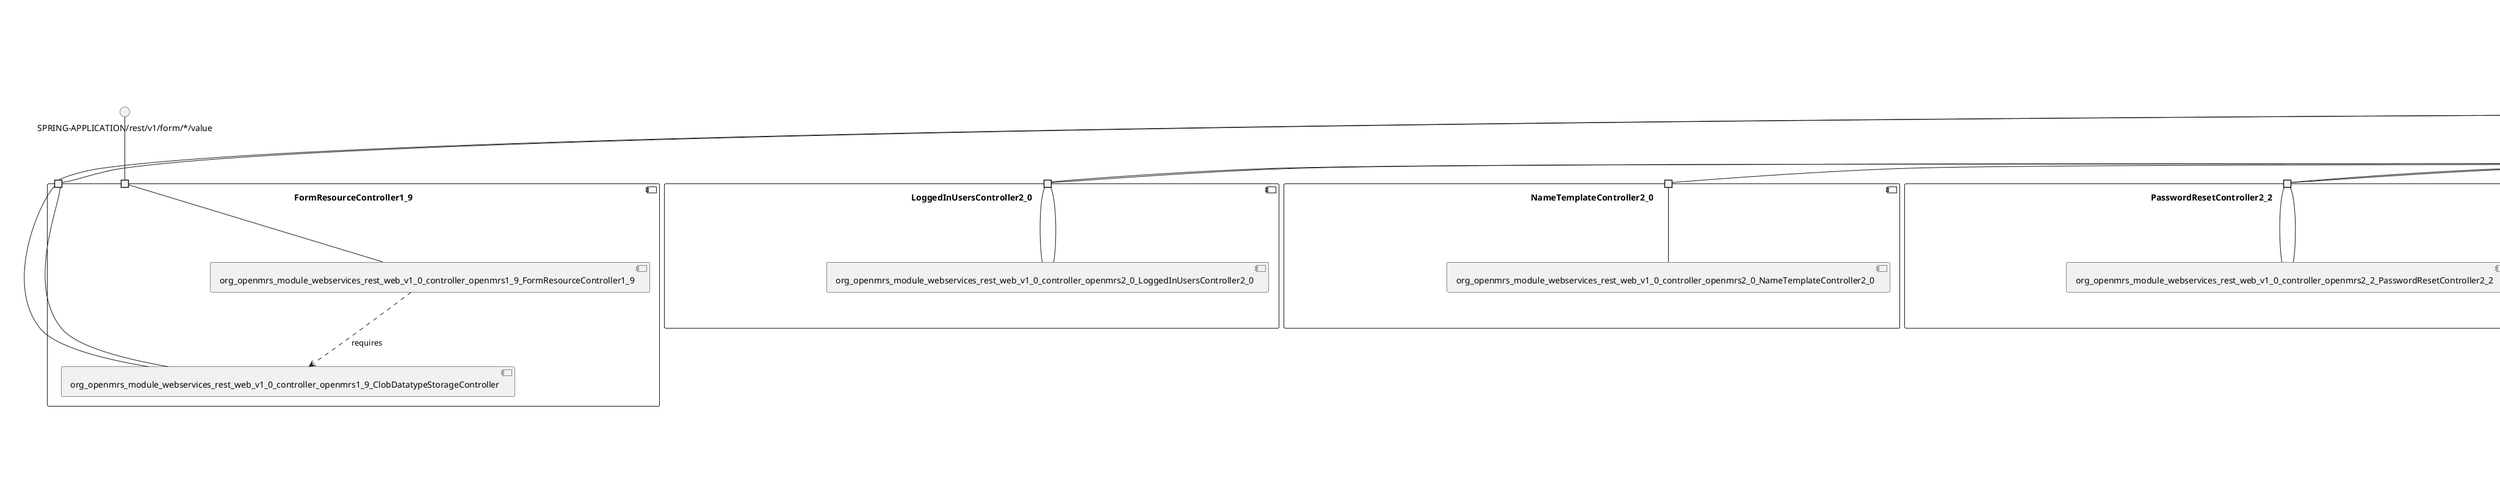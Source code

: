 @startuml
skinparam fixCircleLabelOverlapping true
component "AddressTemplateController2_0\n\n\n\n\n\n" {
[org_openmrs_module_webservices_rest_web_v1_0_controller_openmrs2_0_AddressTemplateController2_0]
portin " " as AddressTemplateController2_0_requires_SPRING_APPLICATION_
portin " " as AddressTemplateController2_0_requires_SPRING_APPLICATION_
"AddressTemplateController2_0_requires_SPRING_APPLICATION_"--[org_openmrs_module_webservices_rest_web_v1_0_controller_openmrs2_0_AddressTemplateController2_0]
"AddressTemplateController2_0_requires_SPRING_APPLICATION_"--[org_openmrs_module_webservices_rest_web_v1_0_controller_openmrs2_0_AddressTemplateController2_0]
}
interface "SPRING-APPLICATION/" as interface.SPRING_APPLICATION_
interface.SPRING_APPLICATION_--"AddressTemplateController2_0_requires_SPRING_APPLICATION_"
interface "SPRING-APPLICATION/" as interface.SPRING_APPLICATION_
interface.SPRING_APPLICATION_--"AddressTemplateController2_0_requires_SPRING_APPLICATION_"
component "BaseRestController\n\n\n\n\n\n" {
[org_openmrs_module_webservices_rest_web_v1_0_controller_BaseRestController]
}
component "ChangePasswordController1_8\n\n\n\n\n\n" {
[org_openmrs_module_webservices_rest_web_v1_0_controller_openmrs1_8_ChangePasswordController1_8]
portin " " as ChangePasswordController1_8_requires_SPRING_APPLICATION_
portin " " as ChangePasswordController1_8_requires_SPRING_APPLICATION_
"ChangePasswordController1_8_requires_SPRING_APPLICATION_"--[org_openmrs_module_webservices_rest_web_v1_0_controller_openmrs1_8_ChangePasswordController1_8]
"ChangePasswordController1_8_requires_SPRING_APPLICATION_"--[org_openmrs_module_webservices_rest_web_v1_0_controller_openmrs1_8_ChangePasswordController1_8]
}
interface "SPRING-APPLICATION/" as interface.SPRING_APPLICATION_
interface.SPRING_APPLICATION_--"ChangePasswordController1_8_requires_SPRING_APPLICATION_"
interface "SPRING-APPLICATION/" as interface.SPRING_APPLICATION_
interface.SPRING_APPLICATION_--"ChangePasswordController1_8_requires_SPRING_APPLICATION_"
component "ConceptReferenceController1_9\n\n\n\n\n\n" {
[org_openmrs_module_webservices_rest_web_v1_0_controller_openmrs1_9_ConceptReferenceController1_9]
portin " " as ConceptReferenceController1_9_requires_SPRING_APPLICATION_
portin " " as ConceptReferenceController1_9_requires_SPRING_APPLICATION_
"ConceptReferenceController1_9_requires_SPRING_APPLICATION_"--[org_openmrs_module_webservices_rest_web_v1_0_controller_openmrs1_9_ConceptReferenceController1_9]
"ConceptReferenceController1_9_requires_SPRING_APPLICATION_"--[org_openmrs_module_webservices_rest_web_v1_0_controller_openmrs1_9_ConceptReferenceController1_9]
}
interface "SPRING-APPLICATION/" as interface.SPRING_APPLICATION_
interface.SPRING_APPLICATION_--"ConceptReferenceController1_9_requires_SPRING_APPLICATION_"
interface "SPRING-APPLICATION/" as interface.SPRING_APPLICATION_
interface.SPRING_APPLICATION_--"ConceptReferenceController1_9_requires_SPRING_APPLICATION_"
component "FormResourceController1_9\n\n\n\n\n\n" {
[org_openmrs_module_webservices_rest_web_v1_0_controller_openmrs1_9_FormResourceController1_9]
[org_openmrs_module_webservices_rest_web_v1_0_controller_openmrs1_9_ClobDatatypeStorageController]
portin " " as FormResourceController1_9_requires_SPRING_APPLICATION_
portin " " as FormResourceController1_9_requires_SPRING_APPLICATION_rest_v1_form_value
portin " " as FormResourceController1_9_requires_SPRING_APPLICATION_
[org_openmrs_module_webservices_rest_web_v1_0_controller_openmrs1_9_FormResourceController1_9]..>[org_openmrs_module_webservices_rest_web_v1_0_controller_openmrs1_9_ClobDatatypeStorageController] : requires
"FormResourceController1_9_requires_SPRING_APPLICATION_"--[org_openmrs_module_webservices_rest_web_v1_0_controller_openmrs1_9_ClobDatatypeStorageController]
"FormResourceController1_9_requires_SPRING_APPLICATION_"--[org_openmrs_module_webservices_rest_web_v1_0_controller_openmrs1_9_ClobDatatypeStorageController]
"FormResourceController1_9_requires_SPRING_APPLICATION_rest_v1_form_value"--[org_openmrs_module_webservices_rest_web_v1_0_controller_openmrs1_9_FormResourceController1_9]
}
interface "SPRING-APPLICATION/" as interface.SPRING_APPLICATION_
interface.SPRING_APPLICATION_--"FormResourceController1_9_requires_SPRING_APPLICATION_"
interface "SPRING-APPLICATION/" as interface.SPRING_APPLICATION_
interface.SPRING_APPLICATION_--"FormResourceController1_9_requires_SPRING_APPLICATION_"
interface "SPRING-APPLICATION/rest/v1/form/*/value" as interface.SPRING_APPLICATION_rest_v1_form_value
interface.SPRING_APPLICATION_rest_v1_form_value--"FormResourceController1_9_requires_SPRING_APPLICATION_rest_v1_form_value"
component "ImplementationIdController2_0\n\n\n\n\n\n" {
[org_openmrs_module_webservices_rest_web_v1_0_controller_openmrs2_0_ImplementationIdController2_0]
portin " " as ImplementationIdController2_0_requires_SPRING_APPLICATION_
portin " " as ImplementationIdController2_0_requires_SPRING_APPLICATION_
"ImplementationIdController2_0_requires_SPRING_APPLICATION_"--[org_openmrs_module_webservices_rest_web_v1_0_controller_openmrs2_0_ImplementationIdController2_0]
"ImplementationIdController2_0_requires_SPRING_APPLICATION_"--[org_openmrs_module_webservices_rest_web_v1_0_controller_openmrs2_0_ImplementationIdController2_0]
}
interface "SPRING-APPLICATION/" as interface.SPRING_APPLICATION_
interface.SPRING_APPLICATION_--"ImplementationIdController2_0_requires_SPRING_APPLICATION_"
interface "SPRING-APPLICATION/" as interface.SPRING_APPLICATION_
interface.SPRING_APPLICATION_--"ImplementationIdController2_0_requires_SPRING_APPLICATION_"
component "LocaleAndThemeConfigurationController2_0\n\n\n\n\n\n" {
[org_openmrs_module_webservices_rest_web_v1_0_controller_openmrs2_0_LocaleAndThemeConfigurationController2_0]
portin " " as LocaleAndThemeConfigurationController2_0_requires_SPRING_APPLICATION_
portin " " as LocaleAndThemeConfigurationController2_0_requires_SPRING_APPLICATION_
"LocaleAndThemeConfigurationController2_0_requires_SPRING_APPLICATION_"--[org_openmrs_module_webservices_rest_web_v1_0_controller_openmrs2_0_LocaleAndThemeConfigurationController2_0]
"LocaleAndThemeConfigurationController2_0_requires_SPRING_APPLICATION_"--[org_openmrs_module_webservices_rest_web_v1_0_controller_openmrs2_0_LocaleAndThemeConfigurationController2_0]
}
interface "SPRING-APPLICATION/" as interface.SPRING_APPLICATION_
interface.SPRING_APPLICATION_--"LocaleAndThemeConfigurationController2_0_requires_SPRING_APPLICATION_"
interface "SPRING-APPLICATION/" as interface.SPRING_APPLICATION_
interface.SPRING_APPLICATION_--"LocaleAndThemeConfigurationController2_0_requires_SPRING_APPLICATION_"
component "LoggedInUsersController2_0\n\n\n\n\n\n" {
[org_openmrs_module_webservices_rest_web_v1_0_controller_openmrs2_0_LoggedInUsersController2_0]
portin " " as LoggedInUsersController2_0_requires_SPRING_APPLICATION_
portin " " as LoggedInUsersController2_0_requires_SPRING_APPLICATION_
"LoggedInUsersController2_0_requires_SPRING_APPLICATION_"--[org_openmrs_module_webservices_rest_web_v1_0_controller_openmrs2_0_LoggedInUsersController2_0]
"LoggedInUsersController2_0_requires_SPRING_APPLICATION_"--[org_openmrs_module_webservices_rest_web_v1_0_controller_openmrs2_0_LoggedInUsersController2_0]
}
interface "SPRING-APPLICATION/" as interface.SPRING_APPLICATION_
interface.SPRING_APPLICATION_--"LoggedInUsersController2_0_requires_SPRING_APPLICATION_"
interface "SPRING-APPLICATION/" as interface.SPRING_APPLICATION_
interface.SPRING_APPLICATION_--"LoggedInUsersController2_0_requires_SPRING_APPLICATION_"
component "NameTemplateController2_0\n\n\n\n\n\n" {
[org_openmrs_module_webservices_rest_web_v1_0_controller_openmrs2_0_NameTemplateController2_0]
portin " " as NameTemplateController2_0_requires_SPRING_APPLICATION_
"NameTemplateController2_0_requires_SPRING_APPLICATION_"--[org_openmrs_module_webservices_rest_web_v1_0_controller_openmrs2_0_NameTemplateController2_0]
}
interface "SPRING-APPLICATION/" as interface.SPRING_APPLICATION_
interface.SPRING_APPLICATION_--"NameTemplateController2_0_requires_SPRING_APPLICATION_"
component "ObsComplexValueController1_8\n\n\n\n\n\n" {
[org_openmrs_module_webservices_rest_web_v1_0_controller_openmrs1_8_ObsComplexValueController1_8]
portin " " as ObsComplexValueController1_8_requires_SPRING_APPLICATION_value
"ObsComplexValueController1_8_requires_SPRING_APPLICATION_value"--[org_openmrs_module_webservices_rest_web_v1_0_controller_openmrs1_8_ObsComplexValueController1_8]
}
interface "SPRING-APPLICATION/*/value" as interface.SPRING_APPLICATION_value
interface.SPRING_APPLICATION_value--"ObsComplexValueController1_8_requires_SPRING_APPLICATION_value"
component "PasswordResetController2_2\n\n\n\n\n\n" {
[org_openmrs_module_webservices_rest_web_v1_0_controller_openmrs2_2_PasswordResetController2_2]
portin " " as PasswordResetController2_2_requires_SPRING_APPLICATION_
portin " " as PasswordResetController2_2_requires_SPRING_APPLICATION_
"PasswordResetController2_2_requires_SPRING_APPLICATION_"--[org_openmrs_module_webservices_rest_web_v1_0_controller_openmrs2_2_PasswordResetController2_2]
"PasswordResetController2_2_requires_SPRING_APPLICATION_"--[org_openmrs_module_webservices_rest_web_v1_0_controller_openmrs2_2_PasswordResetController2_2]
}
interface "SPRING-APPLICATION/" as interface.SPRING_APPLICATION_
interface.SPRING_APPLICATION_--"PasswordResetController2_2_requires_SPRING_APPLICATION_"
interface "SPRING-APPLICATION/" as interface.SPRING_APPLICATION_
interface.SPRING_APPLICATION_--"PasswordResetController2_2_requires_SPRING_APPLICATION_"
component "SearchIndexController2_0\n\n\n\n\n\n" {
[org_openmrs_module_webservices_rest_web_api_impl_RestServiceImpl]
[org_openmrs_module_webservices_rest_web_v1_0_controller_openmrs1_8_HL7MessageController1_8]
[org_openmrs_module_webservices_rest_web_v1_0_controller_MainResourceController]
[org_openmrs_module_webservices_rest_web_v1_0_controller_MainSubResourceController]
[org_openmrs_module_webservices_rest_web_v1_0_controller_BaseUriSetup]
[org_openmrs_module_webservices_rest_web_v1_0_controller_openmrs2_0_ClearDbCacheController2_0]
[org_openmrs_module_webservices_rest_web_api_RestService]
[org_openmrs_module_webservices_rest_web_v1_0_controller_openmrs1_9_SessionController1_9]
[org_openmrs_module_webservices_rest_web_v1_0_controller_openmrs2_0_SearchIndexController2_0]
portin " " as SearchIndexController2_0_requires_SPRING_APPLICATION_
portin " " as SearchIndexController2_0_requires_SPRING_APPLICATION_
portin " " as SearchIndexController2_0_requires_SPRING_APPLICATION_
portin " " as SearchIndexController2_0_requires_SPRING_APPLICATION_rest_v1_hl7
portin " " as SearchIndexController2_0_requires_SPRING_APPLICATION_
portin " " as SearchIndexController2_0_requires_SPRING_APPLICATION_
portin " " as SearchIndexController2_0_requires_SPRING_APPLICATION_
[org_openmrs_module_webservices_rest_web_v1_0_controller_openmrs1_9_SessionController1_9]..>[org_openmrs_module_webservices_rest_web_api_impl_RestServiceImpl] : requires
[org_openmrs_module_webservices_rest_web_v1_0_controller_openmrs1_8_HL7MessageController1_8]..>[org_openmrs_module_webservices_rest_web_v1_0_controller_MainResourceController] : requires
[org_openmrs_module_webservices_rest_web_v1_0_controller_openmrs1_9_SessionController1_9]..>[org_openmrs_module_webservices_rest_web_api_RestService] : requires
[org_openmrs_module_webservices_rest_web_v1_0_controller_openmrs2_0_ClearDbCacheController2_0]..>[org_openmrs_module_webservices_rest_web_api_RestService] : requires
[org_openmrs_module_webservices_rest_web_v1_0_controller_MainSubResourceController]..>[org_openmrs_module_webservices_rest_web_v1_0_controller_BaseUriSetup] : requires
[org_openmrs_module_webservices_rest_web_v1_0_controller_MainSubResourceController]..>[org_openmrs_module_webservices_rest_web_api_impl_RestServiceImpl] : requires
[org_openmrs_module_webservices_rest_web_v1_0_controller_MainResourceController]..>[org_openmrs_module_webservices_rest_web_v1_0_controller_BaseUriSetup] : requires
[org_openmrs_module_webservices_rest_web_v1_0_controller_MainSubResourceController]..>[org_openmrs_module_webservices_rest_web_api_RestService] : requires
[org_openmrs_module_webservices_rest_web_v1_0_controller_openmrs2_0_ClearDbCacheController2_0]..>[org_openmrs_module_webservices_rest_web_api_impl_RestServiceImpl] : requires
[org_openmrs_module_webservices_rest_web_v1_0_controller_MainResourceController]..>[org_openmrs_module_webservices_rest_web_api_impl_RestServiceImpl] : requires
[org_openmrs_module_webservices_rest_web_v1_0_controller_openmrs2_0_SearchIndexController2_0]..>[org_openmrs_module_webservices_rest_web_api_impl_RestServiceImpl] : requires
[org_openmrs_module_webservices_rest_web_v1_0_controller_MainResourceController]..>[org_openmrs_module_webservices_rest_web_api_RestService] : requires
[org_openmrs_module_webservices_rest_web_v1_0_controller_openmrs2_0_SearchIndexController2_0]..>[org_openmrs_module_webservices_rest_web_api_RestService] : requires
"SearchIndexController2_0_requires_SPRING_APPLICATION_"--[org_openmrs_module_webservices_rest_web_v1_0_controller_openmrs1_9_SessionController1_9]
"SearchIndexController2_0_requires_SPRING_APPLICATION_"--[org_openmrs_module_webservices_rest_web_v1_0_controller_MainSubResourceController]
"SearchIndexController2_0_requires_SPRING_APPLICATION_"--[org_openmrs_module_webservices_rest_web_v1_0_controller_MainSubResourceController]
"SearchIndexController2_0_requires_SPRING_APPLICATION_"--[org_openmrs_module_webservices_rest_web_v1_0_controller_openmrs2_0_ClearDbCacheController2_0]
"SearchIndexController2_0_requires_SPRING_APPLICATION_"--[org_openmrs_module_webservices_rest_web_v1_0_controller_openmrs2_0_SearchIndexController2_0]
"SearchIndexController2_0_requires_SPRING_APPLICATION_"--[org_openmrs_module_webservices_rest_web_v1_0_controller_openmrs2_0_ClearDbCacheController2_0]
"SearchIndexController2_0_requires_SPRING_APPLICATION_"--[org_openmrs_module_webservices_rest_web_v1_0_controller_openmrs1_9_SessionController1_9]
"SearchIndexController2_0_requires_SPRING_APPLICATION_"--[org_openmrs_module_webservices_rest_web_v1_0_controller_openmrs2_0_SearchIndexController2_0]
"SearchIndexController2_0_requires_SPRING_APPLICATION_rest_v1_hl7"--[org_openmrs_module_webservices_rest_web_v1_0_controller_openmrs1_8_HL7MessageController1_8]
"SearchIndexController2_0_requires_SPRING_APPLICATION_"--[org_openmrs_module_webservices_rest_web_v1_0_controller_MainResourceController]
"SearchIndexController2_0_requires_SPRING_APPLICATION_"--[org_openmrs_module_webservices_rest_web_v1_0_controller_MainResourceController]
}
interface "SPRING-APPLICATION/" as interface.SPRING_APPLICATION_
interface.SPRING_APPLICATION_--"SearchIndexController2_0_requires_SPRING_APPLICATION_"
interface "SPRING-APPLICATION/" as interface.SPRING_APPLICATION_
interface.SPRING_APPLICATION_--"SearchIndexController2_0_requires_SPRING_APPLICATION_"
interface "SPRING-APPLICATION/" as interface.SPRING_APPLICATION_
interface.SPRING_APPLICATION_--"SearchIndexController2_0_requires_SPRING_APPLICATION_"
interface "SPRING-APPLICATION/" as interface.SPRING_APPLICATION_
interface.SPRING_APPLICATION_--"SearchIndexController2_0_requires_SPRING_APPLICATION_"
interface "SPRING-APPLICATION/" as interface.SPRING_APPLICATION_
interface.SPRING_APPLICATION_--"SearchIndexController2_0_requires_SPRING_APPLICATION_"
interface "SPRING-APPLICATION/" as interface.SPRING_APPLICATION_
interface.SPRING_APPLICATION_--"SearchIndexController2_0_requires_SPRING_APPLICATION_"
interface "SPRING-APPLICATION/rest/v1/hl7" as interface.SPRING_APPLICATION_rest_v1_hl7
interface.SPRING_APPLICATION_rest_v1_hl7--"SearchIndexController2_0_requires_SPRING_APPLICATION_rest_v1_hl7"
component "SettingsFormController\n\n\n\n\n\n" {
[org_openmrs_module_webservices_rest_web_controller_SettingsFormController]
portin " " as SettingsFormController_requires_SPRING_APPLICATION_module_webservices_rest_settings
"SettingsFormController_requires_SPRING_APPLICATION_module_webservices_rest_settings"--[org_openmrs_module_webservices_rest_web_controller_SettingsFormController]
}
interface "SPRING-APPLICATION/module/webservices/rest/settings" as interface.SPRING_APPLICATION_module_webservices_rest_settings
interface.SPRING_APPLICATION_module_webservices_rest_settings--"SettingsFormController_requires_SPRING_APPLICATION_module_webservices_rest_settings"
component "SwaggerDocController\n\n\n\n\n\n" {
[org_openmrs_module_webservices_rest_web_controller_SwaggerDocController]
portin " " as SwaggerDocController_requires_SPRING_APPLICATION_module_webservices_rest_apiDocs
"SwaggerDocController_requires_SPRING_APPLICATION_module_webservices_rest_apiDocs"--[org_openmrs_module_webservices_rest_web_controller_SwaggerDocController]
}
interface "SPRING-APPLICATION/module/webservices/rest/apiDocs" as interface.SPRING_APPLICATION_module_webservices_rest_apiDocs
interface.SPRING_APPLICATION_module_webservices_rest_apiDocs--"SwaggerDocController_requires_SPRING_APPLICATION_module_webservices_rest_apiDocs"
component "SwaggerSpecificationController\n\n\n\n\n\n" {
[org_openmrs_module_webservices_rest_web_controller_SwaggerSpecificationController]
portin " " as SwaggerSpecificationController_requires_SPRING_APPLICATION_module_webservices_rest_swagger_json
"SwaggerSpecificationController_requires_SPRING_APPLICATION_module_webservices_rest_swagger_json"--[org_openmrs_module_webservices_rest_web_controller_SwaggerSpecificationController]
}
interface "SPRING-APPLICATION/module/webservices/rest/swagger_json" as interface.SPRING_APPLICATION_module_webservices_rest_swagger_json
interface.SPRING_APPLICATION_module_webservices_rest_swagger_json--"SwaggerSpecificationController_requires_SPRING_APPLICATION_module_webservices_rest_swagger_json"
component "UnknownResourceController\n\n\n\n\n\n" {
[org_openmrs_module_webservices_rest_web_v1_0_controller_UnknownResourceController]
portin " " as UnknownResourceController_requires_SPRING_APPLICATION_rest_unknownResource
"UnknownResourceController_requires_SPRING_APPLICATION_rest_unknownResource"--[org_openmrs_module_webservices_rest_web_v1_0_controller_UnknownResourceController]
}
interface "SPRING-APPLICATION/rest/unknownResource" as interface.SPRING_APPLICATION_rest_unknownResource
interface.SPRING_APPLICATION_rest_unknownResource--"UnknownResourceController_requires_SPRING_APPLICATION_rest_unknownResource"
component "VisitConfigurationController2_0\n\n\n\n\n\n" {
[org_openmrs_module_webservices_rest_web_v1_0_controller_openmrs2_0_VisitConfigurationController2_0]
portin " " as VisitConfigurationController2_0_requires_SPRING_APPLICATION_
portin " " as VisitConfigurationController2_0_requires_SPRING_APPLICATION_
"VisitConfigurationController2_0_requires_SPRING_APPLICATION_"--[org_openmrs_module_webservices_rest_web_v1_0_controller_openmrs2_0_VisitConfigurationController2_0]
"VisitConfigurationController2_0_requires_SPRING_APPLICATION_"--[org_openmrs_module_webservices_rest_web_v1_0_controller_openmrs2_0_VisitConfigurationController2_0]
}
interface "SPRING-APPLICATION/" as interface.SPRING_APPLICATION_
interface.SPRING_APPLICATION_--"VisitConfigurationController2_0_requires_SPRING_APPLICATION_"
interface "SPRING-APPLICATION/" as interface.SPRING_APPLICATION_
interface.SPRING_APPLICATION_--"VisitConfigurationController2_0_requires_SPRING_APPLICATION_"
interface "org_openmrs_module_webservices_rest_web_v1_0_controller_openmrs1_8_ObsService" as interface.org_openmrs_module_webservices_rest_web_v1_0_controller_openmrs1_8_ObsService
interface.org_openmrs_module_webservices_rest_web_v1_0_controller_openmrs1_8_ObsService--[org_openmrs_module_webservices_rest_web_v1_0_controller_openmrs1_8_ObsService_Provider]
interface "org_openmrs_module_webservices_rest_web_v1_0_controller_openmrs1_8_UserService" as interface.org_openmrs_module_webservices_rest_web_v1_0_controller_openmrs1_8_UserService
interface.org_openmrs_module_webservices_rest_web_v1_0_controller_openmrs1_8_UserService--[org_openmrs_module_webservices_rest_web_v1_0_controller_openmrs1_8_UserService_Provider]
interface "org_openmrs_module_webservices_rest_web_v1_0_controller_openmrs1_9_DatatypeService" as interface.org_openmrs_module_webservices_rest_web_v1_0_controller_openmrs1_9_DatatypeService
interface.org_openmrs_module_webservices_rest_web_v1_0_controller_openmrs1_9_DatatypeService--[org_openmrs_module_webservices_rest_web_v1_0_controller_openmrs1_9_DatatypeService_Provider]
interface "org_openmrs_module_webservices_rest_web_v1_0_controller_openmrs1_9_FormService" as interface.org_openmrs_module_webservices_rest_web_v1_0_controller_openmrs1_9_FormService
interface.org_openmrs_module_webservices_rest_web_v1_0_controller_openmrs1_9_FormService--[org_openmrs_module_webservices_rest_web_v1_0_controller_openmrs1_9_FormService_Provider]
interface "org_openmrs_module_webservices_rest_web_v1_0_controller_openmrs2_2_UserService" as interface.org_openmrs_module_webservices_rest_web_v1_0_controller_openmrs2_2_UserService
interface.org_openmrs_module_webservices_rest_web_v1_0_controller_openmrs2_2_UserService--[org_openmrs_module_webservices_rest_web_v1_0_controller_openmrs2_2_UserService_Provider]

@enduml
